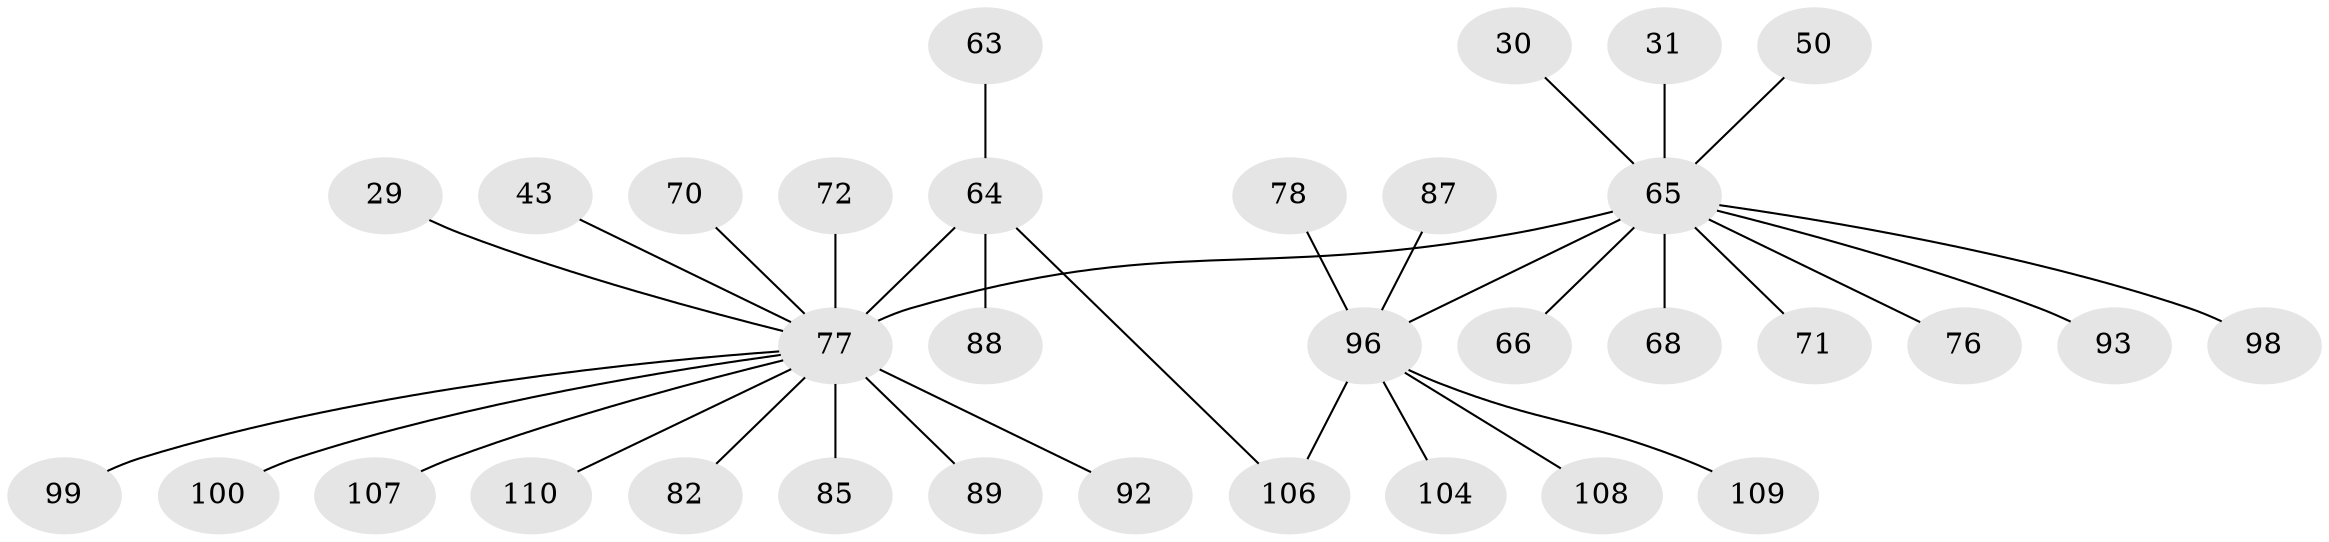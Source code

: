// original degree distribution, {7: 0.01818181818181818, 3: 0.10909090909090909, 5: 0.03636363636363636, 4: 0.11818181818181818, 6: 0.00909090909090909, 1: 0.45454545454545453, 2: 0.2545454545454545}
// Generated by graph-tools (version 1.1) at 2025/46/03/04/25 21:46:01]
// undirected, 33 vertices, 33 edges
graph export_dot {
graph [start="1"]
  node [color=gray90,style=filled];
  29;
  30;
  31;
  43;
  50;
  63;
  64 [super="+39+52"];
  65 [super="+2+35+5"];
  66;
  68;
  70;
  71 [super="+45"];
  72 [super="+51"];
  76;
  77 [super="+15+73+60"];
  78;
  82 [super="+80"];
  85 [super="+26+46+53"];
  87 [super="+75"];
  88;
  89;
  92;
  93 [super="+67"];
  96 [super="+24+57+90+59"];
  98 [super="+74"];
  99 [super="+44"];
  100 [super="+91+95"];
  104 [super="+56"];
  106 [super="+79+105"];
  107 [super="+101+102+103"];
  108;
  109 [super="+58"];
  110;
  29 -- 77;
  30 -- 65;
  31 -- 65;
  43 -- 77;
  50 -- 65;
  63 -- 64;
  64 -- 88;
  64 -- 77 [weight=4];
  64 -- 106;
  65 -- 66;
  65 -- 68;
  65 -- 76 [weight=2];
  65 -- 77 [weight=2];
  65 -- 71;
  65 -- 96 [weight=2];
  65 -- 93;
  65 -- 98;
  70 -- 77;
  72 -- 77 [weight=2];
  77 -- 89;
  77 -- 100;
  77 -- 110;
  77 -- 85;
  77 -- 92;
  77 -- 99;
  77 -- 82;
  77 -- 107;
  78 -- 96;
  87 -- 96;
  96 -- 108;
  96 -- 104;
  96 -- 109;
  96 -- 106;
}
